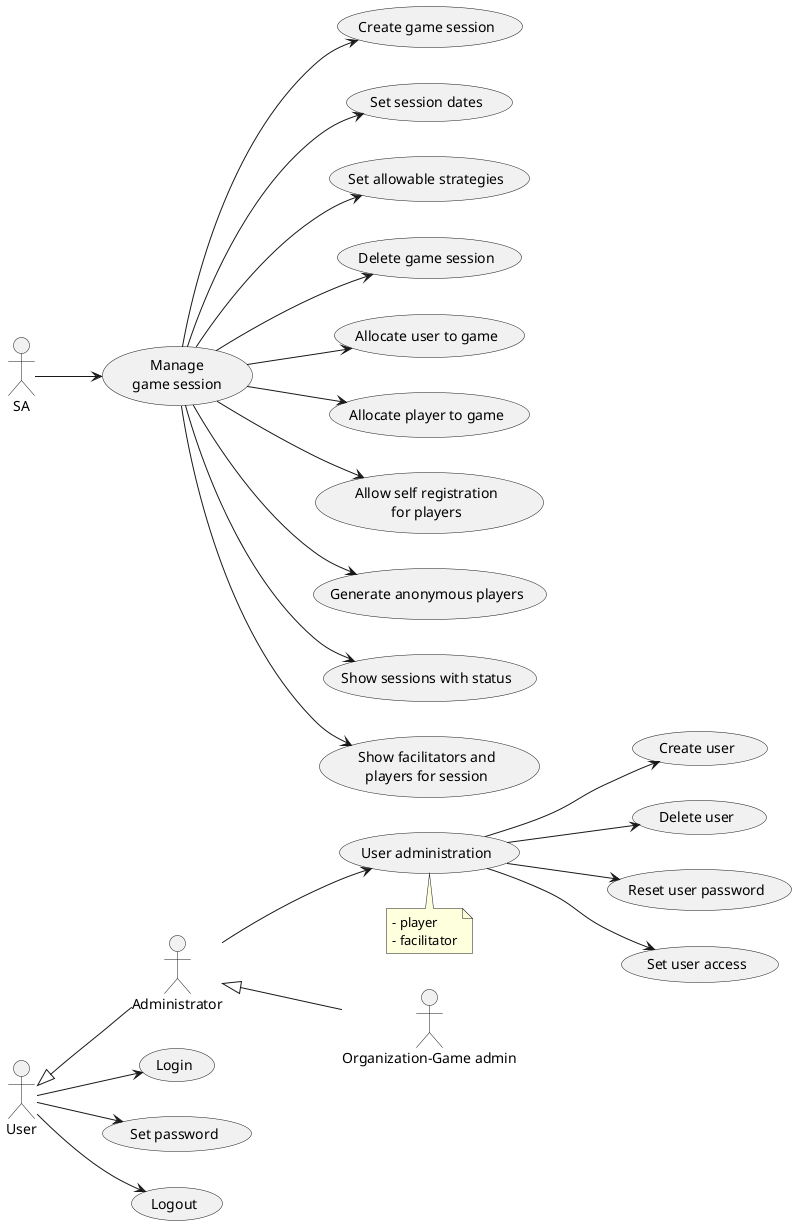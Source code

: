 @startuml
left to right direction
 
"Organization-Game admin" as OGA
User <|-- Administrator
Administrator <|-- OGA

User --> (Login)
User --> (Set password)
User --> (Logout)

Administrator --> (User administration)
note bottom
  - player
  - facilitator
end note

(User administration) --> (Create user)
(User administration) --> (Delete user)
(User administration) --> (Reset user password)
(User administration) --> (Set user access)

"Manage\ngame session" as (Manage)
SA --> Manage : "\n\n\n\n\n\n\n\n\n\n"
Manage --> (Create game session)
Manage --> (Set session dates)
Manage --> (Set allowable strategies)
Manage --> (Delete game session)
Manage --> (Allocate user to game)
Manage --> (Allocate player to game)
Manage --> (Allow self registration\nfor players)
Manage --> (Generate anonymous players)
Manage --> (Show sessions with status)
Manage --> (Show facilitators and\nplayers for session)

@enduml
